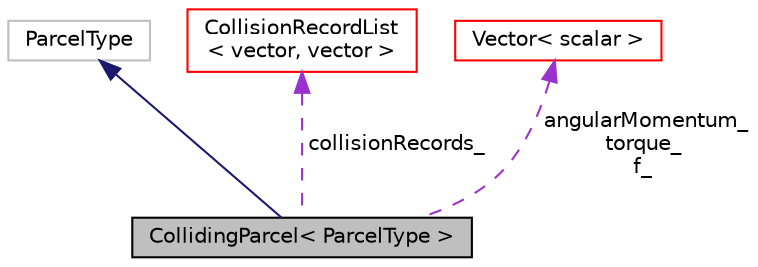 digraph "CollidingParcel&lt; ParcelType &gt;"
{
  bgcolor="transparent";
  edge [fontname="Helvetica",fontsize="10",labelfontname="Helvetica",labelfontsize="10"];
  node [fontname="Helvetica",fontsize="10",shape=record];
  Node1 [label="CollidingParcel\< ParcelType \>",height=0.2,width=0.4,color="black", fillcolor="grey75", style="filled", fontcolor="black"];
  Node2 -> Node1 [dir="back",color="midnightblue",fontsize="10",style="solid",fontname="Helvetica"];
  Node2 [label="ParcelType",height=0.2,width=0.4,color="grey75"];
  Node3 -> Node1 [dir="back",color="darkorchid3",fontsize="10",style="dashed",label=" collisionRecords_" ,fontname="Helvetica"];
  Node3 [label="CollisionRecordList\l\< vector, vector \>",height=0.2,width=0.4,color="red",URL="$a00317.html"];
  Node4 -> Node1 [dir="back",color="darkorchid3",fontsize="10",style="dashed",label=" angularMomentum_\ntorque_\nf_" ,fontname="Helvetica"];
  Node4 [label="Vector\< scalar \>",height=0.2,width=0.4,color="red",URL="$a02787.html"];
}
